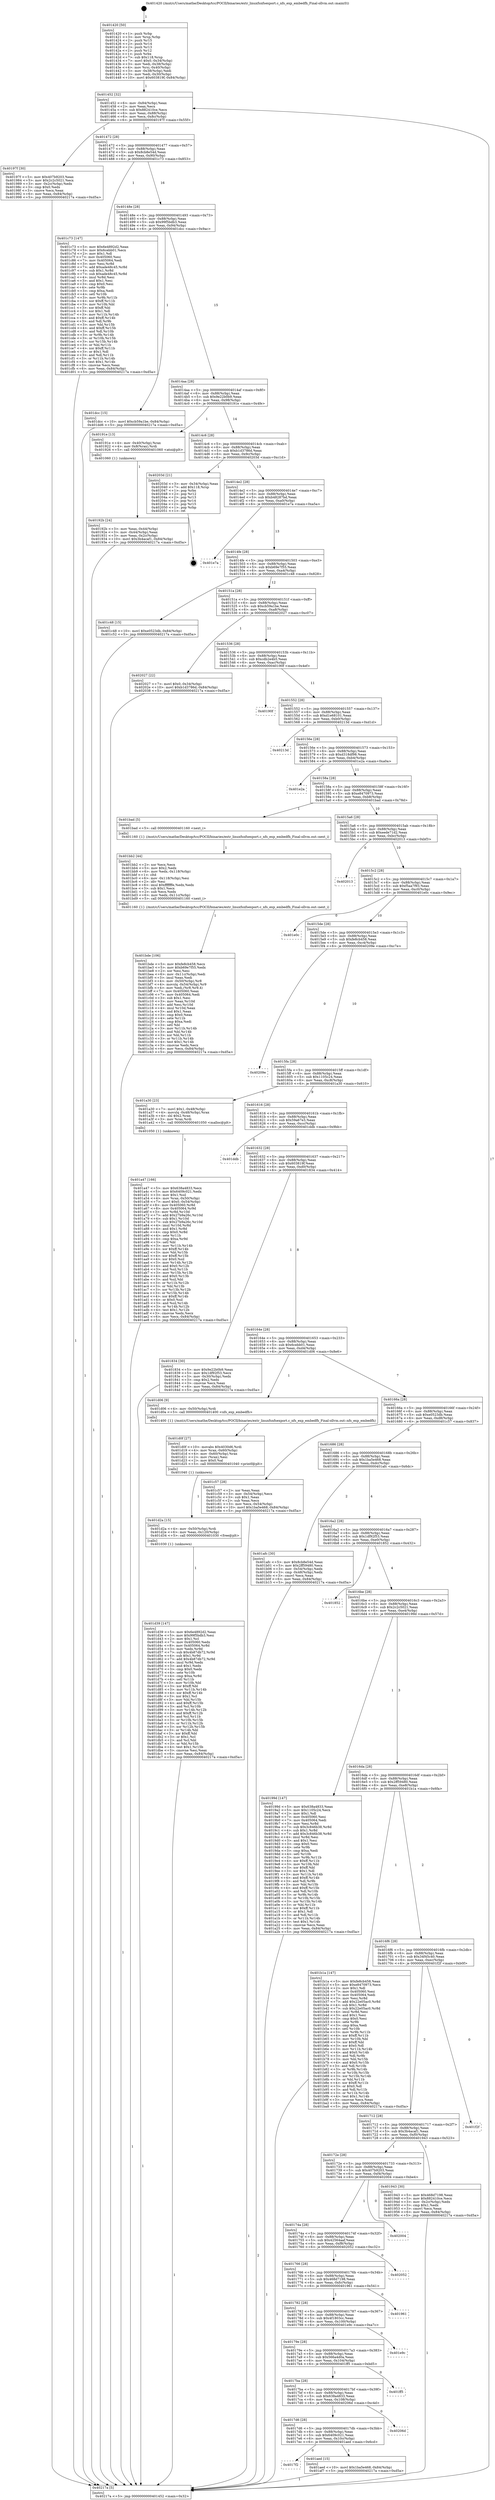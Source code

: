 digraph "0x401420" {
  label = "0x401420 (/mnt/c/Users/mathe/Desktop/tcc/POCII/binaries/extr_linuxfsnfsexport.c_nfs_exp_embedfh_Final-ollvm.out::main(0))"
  labelloc = "t"
  node[shape=record]

  Entry [label="",width=0.3,height=0.3,shape=circle,fillcolor=black,style=filled]
  "0x401452" [label="{
     0x401452 [32]\l
     | [instrs]\l
     &nbsp;&nbsp;0x401452 \<+6\>: mov -0x84(%rbp),%eax\l
     &nbsp;&nbsp;0x401458 \<+2\>: mov %eax,%ecx\l
     &nbsp;&nbsp;0x40145a \<+6\>: sub $0x882410ce,%ecx\l
     &nbsp;&nbsp;0x401460 \<+6\>: mov %eax,-0x88(%rbp)\l
     &nbsp;&nbsp;0x401466 \<+6\>: mov %ecx,-0x8c(%rbp)\l
     &nbsp;&nbsp;0x40146c \<+6\>: je 000000000040197f \<main+0x55f\>\l
  }"]
  "0x40197f" [label="{
     0x40197f [30]\l
     | [instrs]\l
     &nbsp;&nbsp;0x40197f \<+5\>: mov $0x407b9203,%eax\l
     &nbsp;&nbsp;0x401984 \<+5\>: mov $0x2c2c5021,%ecx\l
     &nbsp;&nbsp;0x401989 \<+3\>: mov -0x2c(%rbp),%edx\l
     &nbsp;&nbsp;0x40198c \<+3\>: cmp $0x0,%edx\l
     &nbsp;&nbsp;0x40198f \<+3\>: cmove %ecx,%eax\l
     &nbsp;&nbsp;0x401992 \<+6\>: mov %eax,-0x84(%rbp)\l
     &nbsp;&nbsp;0x401998 \<+5\>: jmp 000000000040217a \<main+0xd5a\>\l
  }"]
  "0x401472" [label="{
     0x401472 [28]\l
     | [instrs]\l
     &nbsp;&nbsp;0x401472 \<+5\>: jmp 0000000000401477 \<main+0x57\>\l
     &nbsp;&nbsp;0x401477 \<+6\>: mov -0x88(%rbp),%eax\l
     &nbsp;&nbsp;0x40147d \<+5\>: sub $0x8cb8e54d,%eax\l
     &nbsp;&nbsp;0x401482 \<+6\>: mov %eax,-0x90(%rbp)\l
     &nbsp;&nbsp;0x401488 \<+6\>: je 0000000000401c73 \<main+0x853\>\l
  }"]
  Exit [label="",width=0.3,height=0.3,shape=circle,fillcolor=black,style=filled,peripheries=2]
  "0x401c73" [label="{
     0x401c73 [147]\l
     | [instrs]\l
     &nbsp;&nbsp;0x401c73 \<+5\>: mov $0x6e4892d2,%eax\l
     &nbsp;&nbsp;0x401c78 \<+5\>: mov $0x6cebb01,%ecx\l
     &nbsp;&nbsp;0x401c7d \<+2\>: mov $0x1,%dl\l
     &nbsp;&nbsp;0x401c7f \<+7\>: mov 0x405060,%esi\l
     &nbsp;&nbsp;0x401c86 \<+7\>: mov 0x405064,%edi\l
     &nbsp;&nbsp;0x401c8d \<+3\>: mov %esi,%r8d\l
     &nbsp;&nbsp;0x401c90 \<+7\>: add $0xade48c45,%r8d\l
     &nbsp;&nbsp;0x401c97 \<+4\>: sub $0x1,%r8d\l
     &nbsp;&nbsp;0x401c9b \<+7\>: sub $0xade48c45,%r8d\l
     &nbsp;&nbsp;0x401ca2 \<+4\>: imul %r8d,%esi\l
     &nbsp;&nbsp;0x401ca6 \<+3\>: and $0x1,%esi\l
     &nbsp;&nbsp;0x401ca9 \<+3\>: cmp $0x0,%esi\l
     &nbsp;&nbsp;0x401cac \<+4\>: sete %r9b\l
     &nbsp;&nbsp;0x401cb0 \<+3\>: cmp $0xa,%edi\l
     &nbsp;&nbsp;0x401cb3 \<+4\>: setl %r10b\l
     &nbsp;&nbsp;0x401cb7 \<+3\>: mov %r9b,%r11b\l
     &nbsp;&nbsp;0x401cba \<+4\>: xor $0xff,%r11b\l
     &nbsp;&nbsp;0x401cbe \<+3\>: mov %r10b,%bl\l
     &nbsp;&nbsp;0x401cc1 \<+3\>: xor $0xff,%bl\l
     &nbsp;&nbsp;0x401cc4 \<+3\>: xor $0x1,%dl\l
     &nbsp;&nbsp;0x401cc7 \<+3\>: mov %r11b,%r14b\l
     &nbsp;&nbsp;0x401cca \<+4\>: and $0xff,%r14b\l
     &nbsp;&nbsp;0x401cce \<+3\>: and %dl,%r9b\l
     &nbsp;&nbsp;0x401cd1 \<+3\>: mov %bl,%r15b\l
     &nbsp;&nbsp;0x401cd4 \<+4\>: and $0xff,%r15b\l
     &nbsp;&nbsp;0x401cd8 \<+3\>: and %dl,%r10b\l
     &nbsp;&nbsp;0x401cdb \<+3\>: or %r9b,%r14b\l
     &nbsp;&nbsp;0x401cde \<+3\>: or %r10b,%r15b\l
     &nbsp;&nbsp;0x401ce1 \<+3\>: xor %r15b,%r14b\l
     &nbsp;&nbsp;0x401ce4 \<+3\>: or %bl,%r11b\l
     &nbsp;&nbsp;0x401ce7 \<+4\>: xor $0xff,%r11b\l
     &nbsp;&nbsp;0x401ceb \<+3\>: or $0x1,%dl\l
     &nbsp;&nbsp;0x401cee \<+3\>: and %dl,%r11b\l
     &nbsp;&nbsp;0x401cf1 \<+3\>: or %r11b,%r14b\l
     &nbsp;&nbsp;0x401cf4 \<+4\>: test $0x1,%r14b\l
     &nbsp;&nbsp;0x401cf8 \<+3\>: cmovne %ecx,%eax\l
     &nbsp;&nbsp;0x401cfb \<+6\>: mov %eax,-0x84(%rbp)\l
     &nbsp;&nbsp;0x401d01 \<+5\>: jmp 000000000040217a \<main+0xd5a\>\l
  }"]
  "0x40148e" [label="{
     0x40148e [28]\l
     | [instrs]\l
     &nbsp;&nbsp;0x40148e \<+5\>: jmp 0000000000401493 \<main+0x73\>\l
     &nbsp;&nbsp;0x401493 \<+6\>: mov -0x88(%rbp),%eax\l
     &nbsp;&nbsp;0x401499 \<+5\>: sub $0x99f5bdb3,%eax\l
     &nbsp;&nbsp;0x40149e \<+6\>: mov %eax,-0x94(%rbp)\l
     &nbsp;&nbsp;0x4014a4 \<+6\>: je 0000000000401dcc \<main+0x9ac\>\l
  }"]
  "0x401d39" [label="{
     0x401d39 [147]\l
     | [instrs]\l
     &nbsp;&nbsp;0x401d39 \<+5\>: mov $0x6e4892d2,%eax\l
     &nbsp;&nbsp;0x401d3e \<+5\>: mov $0x99f5bdb3,%esi\l
     &nbsp;&nbsp;0x401d43 \<+2\>: mov $0x1,%cl\l
     &nbsp;&nbsp;0x401d45 \<+7\>: mov 0x405060,%edx\l
     &nbsp;&nbsp;0x401d4c \<+8\>: mov 0x405064,%r8d\l
     &nbsp;&nbsp;0x401d54 \<+3\>: mov %edx,%r9d\l
     &nbsp;&nbsp;0x401d57 \<+7\>: sub $0x4b87db72,%r9d\l
     &nbsp;&nbsp;0x401d5e \<+4\>: sub $0x1,%r9d\l
     &nbsp;&nbsp;0x401d62 \<+7\>: add $0x4b87db72,%r9d\l
     &nbsp;&nbsp;0x401d69 \<+4\>: imul %r9d,%edx\l
     &nbsp;&nbsp;0x401d6d \<+3\>: and $0x1,%edx\l
     &nbsp;&nbsp;0x401d70 \<+3\>: cmp $0x0,%edx\l
     &nbsp;&nbsp;0x401d73 \<+4\>: sete %r10b\l
     &nbsp;&nbsp;0x401d77 \<+4\>: cmp $0xa,%r8d\l
     &nbsp;&nbsp;0x401d7b \<+4\>: setl %r11b\l
     &nbsp;&nbsp;0x401d7f \<+3\>: mov %r10b,%bl\l
     &nbsp;&nbsp;0x401d82 \<+3\>: xor $0xff,%bl\l
     &nbsp;&nbsp;0x401d85 \<+3\>: mov %r11b,%r14b\l
     &nbsp;&nbsp;0x401d88 \<+4\>: xor $0xff,%r14b\l
     &nbsp;&nbsp;0x401d8c \<+3\>: xor $0x1,%cl\l
     &nbsp;&nbsp;0x401d8f \<+3\>: mov %bl,%r15b\l
     &nbsp;&nbsp;0x401d92 \<+4\>: and $0xff,%r15b\l
     &nbsp;&nbsp;0x401d96 \<+3\>: and %cl,%r10b\l
     &nbsp;&nbsp;0x401d99 \<+3\>: mov %r14b,%r12b\l
     &nbsp;&nbsp;0x401d9c \<+4\>: and $0xff,%r12b\l
     &nbsp;&nbsp;0x401da0 \<+3\>: and %cl,%r11b\l
     &nbsp;&nbsp;0x401da3 \<+3\>: or %r10b,%r15b\l
     &nbsp;&nbsp;0x401da6 \<+3\>: or %r11b,%r12b\l
     &nbsp;&nbsp;0x401da9 \<+3\>: xor %r12b,%r15b\l
     &nbsp;&nbsp;0x401dac \<+3\>: or %r14b,%bl\l
     &nbsp;&nbsp;0x401daf \<+3\>: xor $0xff,%bl\l
     &nbsp;&nbsp;0x401db2 \<+3\>: or $0x1,%cl\l
     &nbsp;&nbsp;0x401db5 \<+2\>: and %cl,%bl\l
     &nbsp;&nbsp;0x401db7 \<+3\>: or %bl,%r15b\l
     &nbsp;&nbsp;0x401dba \<+4\>: test $0x1,%r15b\l
     &nbsp;&nbsp;0x401dbe \<+3\>: cmovne %esi,%eax\l
     &nbsp;&nbsp;0x401dc1 \<+6\>: mov %eax,-0x84(%rbp)\l
     &nbsp;&nbsp;0x401dc7 \<+5\>: jmp 000000000040217a \<main+0xd5a\>\l
  }"]
  "0x401dcc" [label="{
     0x401dcc [15]\l
     | [instrs]\l
     &nbsp;&nbsp;0x401dcc \<+10\>: movl $0xcb59a1be,-0x84(%rbp)\l
     &nbsp;&nbsp;0x401dd6 \<+5\>: jmp 000000000040217a \<main+0xd5a\>\l
  }"]
  "0x4014aa" [label="{
     0x4014aa [28]\l
     | [instrs]\l
     &nbsp;&nbsp;0x4014aa \<+5\>: jmp 00000000004014af \<main+0x8f\>\l
     &nbsp;&nbsp;0x4014af \<+6\>: mov -0x88(%rbp),%eax\l
     &nbsp;&nbsp;0x4014b5 \<+5\>: sub $0x9e22b0b9,%eax\l
     &nbsp;&nbsp;0x4014ba \<+6\>: mov %eax,-0x98(%rbp)\l
     &nbsp;&nbsp;0x4014c0 \<+6\>: je 000000000040191e \<main+0x4fe\>\l
  }"]
  "0x401d2a" [label="{
     0x401d2a [15]\l
     | [instrs]\l
     &nbsp;&nbsp;0x401d2a \<+4\>: mov -0x50(%rbp),%rdi\l
     &nbsp;&nbsp;0x401d2e \<+6\>: mov %eax,-0x120(%rbp)\l
     &nbsp;&nbsp;0x401d34 \<+5\>: call 0000000000401030 \<free@plt\>\l
     | [calls]\l
     &nbsp;&nbsp;0x401030 \{1\} (unknown)\l
  }"]
  "0x40191e" [label="{
     0x40191e [13]\l
     | [instrs]\l
     &nbsp;&nbsp;0x40191e \<+4\>: mov -0x40(%rbp),%rax\l
     &nbsp;&nbsp;0x401922 \<+4\>: mov 0x8(%rax),%rdi\l
     &nbsp;&nbsp;0x401926 \<+5\>: call 0000000000401060 \<atoi@plt\>\l
     | [calls]\l
     &nbsp;&nbsp;0x401060 \{1\} (unknown)\l
  }"]
  "0x4014c6" [label="{
     0x4014c6 [28]\l
     | [instrs]\l
     &nbsp;&nbsp;0x4014c6 \<+5\>: jmp 00000000004014cb \<main+0xab\>\l
     &nbsp;&nbsp;0x4014cb \<+6\>: mov -0x88(%rbp),%eax\l
     &nbsp;&nbsp;0x4014d1 \<+5\>: sub $0xb1d3786d,%eax\l
     &nbsp;&nbsp;0x4014d6 \<+6\>: mov %eax,-0x9c(%rbp)\l
     &nbsp;&nbsp;0x4014dc \<+6\>: je 000000000040203d \<main+0xc1d\>\l
  }"]
  "0x401d0f" [label="{
     0x401d0f [27]\l
     | [instrs]\l
     &nbsp;&nbsp;0x401d0f \<+10\>: movabs $0x4030d6,%rdi\l
     &nbsp;&nbsp;0x401d19 \<+4\>: mov %rax,-0x60(%rbp)\l
     &nbsp;&nbsp;0x401d1d \<+4\>: mov -0x60(%rbp),%rax\l
     &nbsp;&nbsp;0x401d21 \<+2\>: mov (%rax),%esi\l
     &nbsp;&nbsp;0x401d23 \<+2\>: mov $0x0,%al\l
     &nbsp;&nbsp;0x401d25 \<+5\>: call 0000000000401040 \<printf@plt\>\l
     | [calls]\l
     &nbsp;&nbsp;0x401040 \{1\} (unknown)\l
  }"]
  "0x40203d" [label="{
     0x40203d [21]\l
     | [instrs]\l
     &nbsp;&nbsp;0x40203d \<+3\>: mov -0x34(%rbp),%eax\l
     &nbsp;&nbsp;0x402040 \<+7\>: add $0x118,%rsp\l
     &nbsp;&nbsp;0x402047 \<+1\>: pop %rbx\l
     &nbsp;&nbsp;0x402048 \<+2\>: pop %r12\l
     &nbsp;&nbsp;0x40204a \<+2\>: pop %r13\l
     &nbsp;&nbsp;0x40204c \<+2\>: pop %r14\l
     &nbsp;&nbsp;0x40204e \<+2\>: pop %r15\l
     &nbsp;&nbsp;0x402050 \<+1\>: pop %rbp\l
     &nbsp;&nbsp;0x402051 \<+1\>: ret\l
  }"]
  "0x4014e2" [label="{
     0x4014e2 [28]\l
     | [instrs]\l
     &nbsp;&nbsp;0x4014e2 \<+5\>: jmp 00000000004014e7 \<main+0xc7\>\l
     &nbsp;&nbsp;0x4014e7 \<+6\>: mov -0x88(%rbp),%eax\l
     &nbsp;&nbsp;0x4014ed \<+5\>: sub $0xb48287bd,%eax\l
     &nbsp;&nbsp;0x4014f2 \<+6\>: mov %eax,-0xa0(%rbp)\l
     &nbsp;&nbsp;0x4014f8 \<+6\>: je 0000000000401e7a \<main+0xa5a\>\l
  }"]
  "0x401bde" [label="{
     0x401bde [106]\l
     | [instrs]\l
     &nbsp;&nbsp;0x401bde \<+5\>: mov $0xfe8cb458,%ecx\l
     &nbsp;&nbsp;0x401be3 \<+5\>: mov $0xb69e7f55,%edx\l
     &nbsp;&nbsp;0x401be8 \<+2\>: xor %esi,%esi\l
     &nbsp;&nbsp;0x401bea \<+6\>: mov -0x11c(%rbp),%edi\l
     &nbsp;&nbsp;0x401bf0 \<+3\>: imul %eax,%edi\l
     &nbsp;&nbsp;0x401bf3 \<+4\>: mov -0x50(%rbp),%r8\l
     &nbsp;&nbsp;0x401bf7 \<+4\>: movslq -0x54(%rbp),%r9\l
     &nbsp;&nbsp;0x401bfb \<+4\>: mov %edi,(%r8,%r9,4)\l
     &nbsp;&nbsp;0x401bff \<+7\>: mov 0x405060,%eax\l
     &nbsp;&nbsp;0x401c06 \<+7\>: mov 0x405064,%edi\l
     &nbsp;&nbsp;0x401c0d \<+3\>: sub $0x1,%esi\l
     &nbsp;&nbsp;0x401c10 \<+3\>: mov %eax,%r10d\l
     &nbsp;&nbsp;0x401c13 \<+3\>: add %esi,%r10d\l
     &nbsp;&nbsp;0x401c16 \<+4\>: imul %r10d,%eax\l
     &nbsp;&nbsp;0x401c1a \<+3\>: and $0x1,%eax\l
     &nbsp;&nbsp;0x401c1d \<+3\>: cmp $0x0,%eax\l
     &nbsp;&nbsp;0x401c20 \<+4\>: sete %r11b\l
     &nbsp;&nbsp;0x401c24 \<+3\>: cmp $0xa,%edi\l
     &nbsp;&nbsp;0x401c27 \<+3\>: setl %bl\l
     &nbsp;&nbsp;0x401c2a \<+3\>: mov %r11b,%r14b\l
     &nbsp;&nbsp;0x401c2d \<+3\>: and %bl,%r14b\l
     &nbsp;&nbsp;0x401c30 \<+3\>: xor %bl,%r11b\l
     &nbsp;&nbsp;0x401c33 \<+3\>: or %r11b,%r14b\l
     &nbsp;&nbsp;0x401c36 \<+4\>: test $0x1,%r14b\l
     &nbsp;&nbsp;0x401c3a \<+3\>: cmovne %edx,%ecx\l
     &nbsp;&nbsp;0x401c3d \<+6\>: mov %ecx,-0x84(%rbp)\l
     &nbsp;&nbsp;0x401c43 \<+5\>: jmp 000000000040217a \<main+0xd5a\>\l
  }"]
  "0x401e7a" [label="{
     0x401e7a\l
  }", style=dashed]
  "0x4014fe" [label="{
     0x4014fe [28]\l
     | [instrs]\l
     &nbsp;&nbsp;0x4014fe \<+5\>: jmp 0000000000401503 \<main+0xe3\>\l
     &nbsp;&nbsp;0x401503 \<+6\>: mov -0x88(%rbp),%eax\l
     &nbsp;&nbsp;0x401509 \<+5\>: sub $0xb69e7f55,%eax\l
     &nbsp;&nbsp;0x40150e \<+6\>: mov %eax,-0xa4(%rbp)\l
     &nbsp;&nbsp;0x401514 \<+6\>: je 0000000000401c48 \<main+0x828\>\l
  }"]
  "0x401bb2" [label="{
     0x401bb2 [44]\l
     | [instrs]\l
     &nbsp;&nbsp;0x401bb2 \<+2\>: xor %ecx,%ecx\l
     &nbsp;&nbsp;0x401bb4 \<+5\>: mov $0x2,%edx\l
     &nbsp;&nbsp;0x401bb9 \<+6\>: mov %edx,-0x118(%rbp)\l
     &nbsp;&nbsp;0x401bbf \<+1\>: cltd\l
     &nbsp;&nbsp;0x401bc0 \<+6\>: mov -0x118(%rbp),%esi\l
     &nbsp;&nbsp;0x401bc6 \<+2\>: idiv %esi\l
     &nbsp;&nbsp;0x401bc8 \<+6\>: imul $0xfffffffe,%edx,%edx\l
     &nbsp;&nbsp;0x401bce \<+3\>: sub $0x1,%ecx\l
     &nbsp;&nbsp;0x401bd1 \<+2\>: sub %ecx,%edx\l
     &nbsp;&nbsp;0x401bd3 \<+6\>: mov %edx,-0x11c(%rbp)\l
     &nbsp;&nbsp;0x401bd9 \<+5\>: call 0000000000401160 \<next_i\>\l
     | [calls]\l
     &nbsp;&nbsp;0x401160 \{1\} (/mnt/c/Users/mathe/Desktop/tcc/POCII/binaries/extr_linuxfsnfsexport.c_nfs_exp_embedfh_Final-ollvm.out::next_i)\l
  }"]
  "0x401c48" [label="{
     0x401c48 [15]\l
     | [instrs]\l
     &nbsp;&nbsp;0x401c48 \<+10\>: movl $0xe0523db,-0x84(%rbp)\l
     &nbsp;&nbsp;0x401c52 \<+5\>: jmp 000000000040217a \<main+0xd5a\>\l
  }"]
  "0x40151a" [label="{
     0x40151a [28]\l
     | [instrs]\l
     &nbsp;&nbsp;0x40151a \<+5\>: jmp 000000000040151f \<main+0xff\>\l
     &nbsp;&nbsp;0x40151f \<+6\>: mov -0x88(%rbp),%eax\l
     &nbsp;&nbsp;0x401525 \<+5\>: sub $0xcb59a1be,%eax\l
     &nbsp;&nbsp;0x40152a \<+6\>: mov %eax,-0xa8(%rbp)\l
     &nbsp;&nbsp;0x401530 \<+6\>: je 0000000000402027 \<main+0xc07\>\l
  }"]
  "0x4017f2" [label="{
     0x4017f2\l
  }", style=dashed]
  "0x402027" [label="{
     0x402027 [22]\l
     | [instrs]\l
     &nbsp;&nbsp;0x402027 \<+7\>: movl $0x0,-0x34(%rbp)\l
     &nbsp;&nbsp;0x40202e \<+10\>: movl $0xb1d3786d,-0x84(%rbp)\l
     &nbsp;&nbsp;0x402038 \<+5\>: jmp 000000000040217a \<main+0xd5a\>\l
  }"]
  "0x401536" [label="{
     0x401536 [28]\l
     | [instrs]\l
     &nbsp;&nbsp;0x401536 \<+5\>: jmp 000000000040153b \<main+0x11b\>\l
     &nbsp;&nbsp;0x40153b \<+6\>: mov -0x88(%rbp),%eax\l
     &nbsp;&nbsp;0x401541 \<+5\>: sub $0xcdb2e4b5,%eax\l
     &nbsp;&nbsp;0x401546 \<+6\>: mov %eax,-0xac(%rbp)\l
     &nbsp;&nbsp;0x40154c \<+6\>: je 000000000040190f \<main+0x4ef\>\l
  }"]
  "0x401aed" [label="{
     0x401aed [15]\l
     | [instrs]\l
     &nbsp;&nbsp;0x401aed \<+10\>: movl $0x1ba5e468,-0x84(%rbp)\l
     &nbsp;&nbsp;0x401af7 \<+5\>: jmp 000000000040217a \<main+0xd5a\>\l
  }"]
  "0x40190f" [label="{
     0x40190f\l
  }", style=dashed]
  "0x401552" [label="{
     0x401552 [28]\l
     | [instrs]\l
     &nbsp;&nbsp;0x401552 \<+5\>: jmp 0000000000401557 \<main+0x137\>\l
     &nbsp;&nbsp;0x401557 \<+6\>: mov -0x88(%rbp),%eax\l
     &nbsp;&nbsp;0x40155d \<+5\>: sub $0xd1e68101,%eax\l
     &nbsp;&nbsp;0x401562 \<+6\>: mov %eax,-0xb0(%rbp)\l
     &nbsp;&nbsp;0x401568 \<+6\>: je 000000000040213d \<main+0xd1d\>\l
  }"]
  "0x4017d6" [label="{
     0x4017d6 [28]\l
     | [instrs]\l
     &nbsp;&nbsp;0x4017d6 \<+5\>: jmp 00000000004017db \<main+0x3bb\>\l
     &nbsp;&nbsp;0x4017db \<+6\>: mov -0x88(%rbp),%eax\l
     &nbsp;&nbsp;0x4017e1 \<+5\>: sub $0x6409c021,%eax\l
     &nbsp;&nbsp;0x4017e6 \<+6\>: mov %eax,-0x10c(%rbp)\l
     &nbsp;&nbsp;0x4017ec \<+6\>: je 0000000000401aed \<main+0x6cd\>\l
  }"]
  "0x40213d" [label="{
     0x40213d\l
  }", style=dashed]
  "0x40156e" [label="{
     0x40156e [28]\l
     | [instrs]\l
     &nbsp;&nbsp;0x40156e \<+5\>: jmp 0000000000401573 \<main+0x153\>\l
     &nbsp;&nbsp;0x401573 \<+6\>: mov -0x88(%rbp),%eax\l
     &nbsp;&nbsp;0x401579 \<+5\>: sub $0xd318df98,%eax\l
     &nbsp;&nbsp;0x40157e \<+6\>: mov %eax,-0xb4(%rbp)\l
     &nbsp;&nbsp;0x401584 \<+6\>: je 0000000000401e2a \<main+0xa0a\>\l
  }"]
  "0x40206d" [label="{
     0x40206d\l
  }", style=dashed]
  "0x401e2a" [label="{
     0x401e2a\l
  }", style=dashed]
  "0x40158a" [label="{
     0x40158a [28]\l
     | [instrs]\l
     &nbsp;&nbsp;0x40158a \<+5\>: jmp 000000000040158f \<main+0x16f\>\l
     &nbsp;&nbsp;0x40158f \<+6\>: mov -0x88(%rbp),%eax\l
     &nbsp;&nbsp;0x401595 \<+5\>: sub $0xe8470973,%eax\l
     &nbsp;&nbsp;0x40159a \<+6\>: mov %eax,-0xb8(%rbp)\l
     &nbsp;&nbsp;0x4015a0 \<+6\>: je 0000000000401bad \<main+0x78d\>\l
  }"]
  "0x4017ba" [label="{
     0x4017ba [28]\l
     | [instrs]\l
     &nbsp;&nbsp;0x4017ba \<+5\>: jmp 00000000004017bf \<main+0x39f\>\l
     &nbsp;&nbsp;0x4017bf \<+6\>: mov -0x88(%rbp),%eax\l
     &nbsp;&nbsp;0x4017c5 \<+5\>: sub $0x638a4833,%eax\l
     &nbsp;&nbsp;0x4017ca \<+6\>: mov %eax,-0x108(%rbp)\l
     &nbsp;&nbsp;0x4017d0 \<+6\>: je 000000000040206d \<main+0xc4d\>\l
  }"]
  "0x401bad" [label="{
     0x401bad [5]\l
     | [instrs]\l
     &nbsp;&nbsp;0x401bad \<+5\>: call 0000000000401160 \<next_i\>\l
     | [calls]\l
     &nbsp;&nbsp;0x401160 \{1\} (/mnt/c/Users/mathe/Desktop/tcc/POCII/binaries/extr_linuxfsnfsexport.c_nfs_exp_embedfh_Final-ollvm.out::next_i)\l
  }"]
  "0x4015a6" [label="{
     0x4015a6 [28]\l
     | [instrs]\l
     &nbsp;&nbsp;0x4015a6 \<+5\>: jmp 00000000004015ab \<main+0x18b\>\l
     &nbsp;&nbsp;0x4015ab \<+6\>: mov -0x88(%rbp),%eax\l
     &nbsp;&nbsp;0x4015b1 \<+5\>: sub $0xeede71d2,%eax\l
     &nbsp;&nbsp;0x4015b6 \<+6\>: mov %eax,-0xbc(%rbp)\l
     &nbsp;&nbsp;0x4015bc \<+6\>: je 0000000000402013 \<main+0xbf3\>\l
  }"]
  "0x401ff5" [label="{
     0x401ff5\l
  }", style=dashed]
  "0x402013" [label="{
     0x402013\l
  }", style=dashed]
  "0x4015c2" [label="{
     0x4015c2 [28]\l
     | [instrs]\l
     &nbsp;&nbsp;0x4015c2 \<+5\>: jmp 00000000004015c7 \<main+0x1a7\>\l
     &nbsp;&nbsp;0x4015c7 \<+6\>: mov -0x88(%rbp),%eax\l
     &nbsp;&nbsp;0x4015cd \<+5\>: sub $0xf5aa7f93,%eax\l
     &nbsp;&nbsp;0x4015d2 \<+6\>: mov %eax,-0xc0(%rbp)\l
     &nbsp;&nbsp;0x4015d8 \<+6\>: je 0000000000401e0c \<main+0x9ec\>\l
  }"]
  "0x40179e" [label="{
     0x40179e [28]\l
     | [instrs]\l
     &nbsp;&nbsp;0x40179e \<+5\>: jmp 00000000004017a3 \<main+0x383\>\l
     &nbsp;&nbsp;0x4017a3 \<+6\>: mov -0x88(%rbp),%eax\l
     &nbsp;&nbsp;0x4017a9 \<+5\>: sub $0x566a4d0a,%eax\l
     &nbsp;&nbsp;0x4017ae \<+6\>: mov %eax,-0x104(%rbp)\l
     &nbsp;&nbsp;0x4017b4 \<+6\>: je 0000000000401ff5 \<main+0xbd5\>\l
  }"]
  "0x401e0c" [label="{
     0x401e0c\l
  }", style=dashed]
  "0x4015de" [label="{
     0x4015de [28]\l
     | [instrs]\l
     &nbsp;&nbsp;0x4015de \<+5\>: jmp 00000000004015e3 \<main+0x1c3\>\l
     &nbsp;&nbsp;0x4015e3 \<+6\>: mov -0x88(%rbp),%eax\l
     &nbsp;&nbsp;0x4015e9 \<+5\>: sub $0xfe8cb458,%eax\l
     &nbsp;&nbsp;0x4015ee \<+6\>: mov %eax,-0xc4(%rbp)\l
     &nbsp;&nbsp;0x4015f4 \<+6\>: je 000000000040209e \<main+0xc7e\>\l
  }"]
  "0x401e9c" [label="{
     0x401e9c\l
  }", style=dashed]
  "0x40209e" [label="{
     0x40209e\l
  }", style=dashed]
  "0x4015fa" [label="{
     0x4015fa [28]\l
     | [instrs]\l
     &nbsp;&nbsp;0x4015fa \<+5\>: jmp 00000000004015ff \<main+0x1df\>\l
     &nbsp;&nbsp;0x4015ff \<+6\>: mov -0x88(%rbp),%eax\l
     &nbsp;&nbsp;0x401605 \<+5\>: sub $0x1105c24,%eax\l
     &nbsp;&nbsp;0x40160a \<+6\>: mov %eax,-0xc8(%rbp)\l
     &nbsp;&nbsp;0x401610 \<+6\>: je 0000000000401a30 \<main+0x610\>\l
  }"]
  "0x401782" [label="{
     0x401782 [28]\l
     | [instrs]\l
     &nbsp;&nbsp;0x401782 \<+5\>: jmp 0000000000401787 \<main+0x367\>\l
     &nbsp;&nbsp;0x401787 \<+6\>: mov -0x88(%rbp),%eax\l
     &nbsp;&nbsp;0x40178d \<+5\>: sub $0x4f1803cc,%eax\l
     &nbsp;&nbsp;0x401792 \<+6\>: mov %eax,-0x100(%rbp)\l
     &nbsp;&nbsp;0x401798 \<+6\>: je 0000000000401e9c \<main+0xa7c\>\l
  }"]
  "0x401a30" [label="{
     0x401a30 [23]\l
     | [instrs]\l
     &nbsp;&nbsp;0x401a30 \<+7\>: movl $0x1,-0x48(%rbp)\l
     &nbsp;&nbsp;0x401a37 \<+4\>: movslq -0x48(%rbp),%rax\l
     &nbsp;&nbsp;0x401a3b \<+4\>: shl $0x2,%rax\l
     &nbsp;&nbsp;0x401a3f \<+3\>: mov %rax,%rdi\l
     &nbsp;&nbsp;0x401a42 \<+5\>: call 0000000000401050 \<malloc@plt\>\l
     | [calls]\l
     &nbsp;&nbsp;0x401050 \{1\} (unknown)\l
  }"]
  "0x401616" [label="{
     0x401616 [28]\l
     | [instrs]\l
     &nbsp;&nbsp;0x401616 \<+5\>: jmp 000000000040161b \<main+0x1fb\>\l
     &nbsp;&nbsp;0x40161b \<+6\>: mov -0x88(%rbp),%eax\l
     &nbsp;&nbsp;0x401621 \<+5\>: sub $0x59a67e3,%eax\l
     &nbsp;&nbsp;0x401626 \<+6\>: mov %eax,-0xcc(%rbp)\l
     &nbsp;&nbsp;0x40162c \<+6\>: je 0000000000401ddb \<main+0x9bb\>\l
  }"]
  "0x401961" [label="{
     0x401961\l
  }", style=dashed]
  "0x401ddb" [label="{
     0x401ddb\l
  }", style=dashed]
  "0x401632" [label="{
     0x401632 [28]\l
     | [instrs]\l
     &nbsp;&nbsp;0x401632 \<+5\>: jmp 0000000000401637 \<main+0x217\>\l
     &nbsp;&nbsp;0x401637 \<+6\>: mov -0x88(%rbp),%eax\l
     &nbsp;&nbsp;0x40163d \<+5\>: sub $0x603819f,%eax\l
     &nbsp;&nbsp;0x401642 \<+6\>: mov %eax,-0xd0(%rbp)\l
     &nbsp;&nbsp;0x401648 \<+6\>: je 0000000000401834 \<main+0x414\>\l
  }"]
  "0x401766" [label="{
     0x401766 [28]\l
     | [instrs]\l
     &nbsp;&nbsp;0x401766 \<+5\>: jmp 000000000040176b \<main+0x34b\>\l
     &nbsp;&nbsp;0x40176b \<+6\>: mov -0x88(%rbp),%eax\l
     &nbsp;&nbsp;0x401771 \<+5\>: sub $0x468d7198,%eax\l
     &nbsp;&nbsp;0x401776 \<+6\>: mov %eax,-0xfc(%rbp)\l
     &nbsp;&nbsp;0x40177c \<+6\>: je 0000000000401961 \<main+0x541\>\l
  }"]
  "0x401834" [label="{
     0x401834 [30]\l
     | [instrs]\l
     &nbsp;&nbsp;0x401834 \<+5\>: mov $0x9e22b0b9,%eax\l
     &nbsp;&nbsp;0x401839 \<+5\>: mov $0x1df92f53,%ecx\l
     &nbsp;&nbsp;0x40183e \<+3\>: mov -0x30(%rbp),%edx\l
     &nbsp;&nbsp;0x401841 \<+3\>: cmp $0x2,%edx\l
     &nbsp;&nbsp;0x401844 \<+3\>: cmovne %ecx,%eax\l
     &nbsp;&nbsp;0x401847 \<+6\>: mov %eax,-0x84(%rbp)\l
     &nbsp;&nbsp;0x40184d \<+5\>: jmp 000000000040217a \<main+0xd5a\>\l
  }"]
  "0x40164e" [label="{
     0x40164e [28]\l
     | [instrs]\l
     &nbsp;&nbsp;0x40164e \<+5\>: jmp 0000000000401653 \<main+0x233\>\l
     &nbsp;&nbsp;0x401653 \<+6\>: mov -0x88(%rbp),%eax\l
     &nbsp;&nbsp;0x401659 \<+5\>: sub $0x6cebb01,%eax\l
     &nbsp;&nbsp;0x40165e \<+6\>: mov %eax,-0xd4(%rbp)\l
     &nbsp;&nbsp;0x401664 \<+6\>: je 0000000000401d06 \<main+0x8e6\>\l
  }"]
  "0x40217a" [label="{
     0x40217a [5]\l
     | [instrs]\l
     &nbsp;&nbsp;0x40217a \<+5\>: jmp 0000000000401452 \<main+0x32\>\l
  }"]
  "0x401420" [label="{
     0x401420 [50]\l
     | [instrs]\l
     &nbsp;&nbsp;0x401420 \<+1\>: push %rbp\l
     &nbsp;&nbsp;0x401421 \<+3\>: mov %rsp,%rbp\l
     &nbsp;&nbsp;0x401424 \<+2\>: push %r15\l
     &nbsp;&nbsp;0x401426 \<+2\>: push %r14\l
     &nbsp;&nbsp;0x401428 \<+2\>: push %r13\l
     &nbsp;&nbsp;0x40142a \<+2\>: push %r12\l
     &nbsp;&nbsp;0x40142c \<+1\>: push %rbx\l
     &nbsp;&nbsp;0x40142d \<+7\>: sub $0x118,%rsp\l
     &nbsp;&nbsp;0x401434 \<+7\>: movl $0x0,-0x34(%rbp)\l
     &nbsp;&nbsp;0x40143b \<+3\>: mov %edi,-0x38(%rbp)\l
     &nbsp;&nbsp;0x40143e \<+4\>: mov %rsi,-0x40(%rbp)\l
     &nbsp;&nbsp;0x401442 \<+3\>: mov -0x38(%rbp),%edi\l
     &nbsp;&nbsp;0x401445 \<+3\>: mov %edi,-0x30(%rbp)\l
     &nbsp;&nbsp;0x401448 \<+10\>: movl $0x603819f,-0x84(%rbp)\l
  }"]
  "0x40192b" [label="{
     0x40192b [24]\l
     | [instrs]\l
     &nbsp;&nbsp;0x40192b \<+3\>: mov %eax,-0x44(%rbp)\l
     &nbsp;&nbsp;0x40192e \<+3\>: mov -0x44(%rbp),%eax\l
     &nbsp;&nbsp;0x401931 \<+3\>: mov %eax,-0x2c(%rbp)\l
     &nbsp;&nbsp;0x401934 \<+10\>: movl $0x3b4acaf1,-0x84(%rbp)\l
     &nbsp;&nbsp;0x40193e \<+5\>: jmp 000000000040217a \<main+0xd5a\>\l
  }"]
  "0x402052" [label="{
     0x402052\l
  }", style=dashed]
  "0x401d06" [label="{
     0x401d06 [9]\l
     | [instrs]\l
     &nbsp;&nbsp;0x401d06 \<+4\>: mov -0x50(%rbp),%rdi\l
     &nbsp;&nbsp;0x401d0a \<+5\>: call 0000000000401400 \<nfs_exp_embedfh\>\l
     | [calls]\l
     &nbsp;&nbsp;0x401400 \{1\} (/mnt/c/Users/mathe/Desktop/tcc/POCII/binaries/extr_linuxfsnfsexport.c_nfs_exp_embedfh_Final-ollvm.out::nfs_exp_embedfh)\l
  }"]
  "0x40166a" [label="{
     0x40166a [28]\l
     | [instrs]\l
     &nbsp;&nbsp;0x40166a \<+5\>: jmp 000000000040166f \<main+0x24f\>\l
     &nbsp;&nbsp;0x40166f \<+6\>: mov -0x88(%rbp),%eax\l
     &nbsp;&nbsp;0x401675 \<+5\>: sub $0xe0523db,%eax\l
     &nbsp;&nbsp;0x40167a \<+6\>: mov %eax,-0xd8(%rbp)\l
     &nbsp;&nbsp;0x401680 \<+6\>: je 0000000000401c57 \<main+0x837\>\l
  }"]
  "0x40174a" [label="{
     0x40174a [28]\l
     | [instrs]\l
     &nbsp;&nbsp;0x40174a \<+5\>: jmp 000000000040174f \<main+0x32f\>\l
     &nbsp;&nbsp;0x40174f \<+6\>: mov -0x88(%rbp),%eax\l
     &nbsp;&nbsp;0x401755 \<+5\>: sub $0x42564aaf,%eax\l
     &nbsp;&nbsp;0x40175a \<+6\>: mov %eax,-0xf8(%rbp)\l
     &nbsp;&nbsp;0x401760 \<+6\>: je 0000000000402052 \<main+0xc32\>\l
  }"]
  "0x401c57" [label="{
     0x401c57 [28]\l
     | [instrs]\l
     &nbsp;&nbsp;0x401c57 \<+2\>: xor %eax,%eax\l
     &nbsp;&nbsp;0x401c59 \<+3\>: mov -0x54(%rbp),%ecx\l
     &nbsp;&nbsp;0x401c5c \<+3\>: sub $0x1,%eax\l
     &nbsp;&nbsp;0x401c5f \<+2\>: sub %eax,%ecx\l
     &nbsp;&nbsp;0x401c61 \<+3\>: mov %ecx,-0x54(%rbp)\l
     &nbsp;&nbsp;0x401c64 \<+10\>: movl $0x1ba5e468,-0x84(%rbp)\l
     &nbsp;&nbsp;0x401c6e \<+5\>: jmp 000000000040217a \<main+0xd5a\>\l
  }"]
  "0x401686" [label="{
     0x401686 [28]\l
     | [instrs]\l
     &nbsp;&nbsp;0x401686 \<+5\>: jmp 000000000040168b \<main+0x26b\>\l
     &nbsp;&nbsp;0x40168b \<+6\>: mov -0x88(%rbp),%eax\l
     &nbsp;&nbsp;0x401691 \<+5\>: sub $0x1ba5e468,%eax\l
     &nbsp;&nbsp;0x401696 \<+6\>: mov %eax,-0xdc(%rbp)\l
     &nbsp;&nbsp;0x40169c \<+6\>: je 0000000000401afc \<main+0x6dc\>\l
  }"]
  "0x402004" [label="{
     0x402004\l
  }", style=dashed]
  "0x401afc" [label="{
     0x401afc [30]\l
     | [instrs]\l
     &nbsp;&nbsp;0x401afc \<+5\>: mov $0x8cb8e54d,%eax\l
     &nbsp;&nbsp;0x401b01 \<+5\>: mov $0x2ff59480,%ecx\l
     &nbsp;&nbsp;0x401b06 \<+3\>: mov -0x54(%rbp),%edx\l
     &nbsp;&nbsp;0x401b09 \<+3\>: cmp -0x48(%rbp),%edx\l
     &nbsp;&nbsp;0x401b0c \<+3\>: cmovl %ecx,%eax\l
     &nbsp;&nbsp;0x401b0f \<+6\>: mov %eax,-0x84(%rbp)\l
     &nbsp;&nbsp;0x401b15 \<+5\>: jmp 000000000040217a \<main+0xd5a\>\l
  }"]
  "0x4016a2" [label="{
     0x4016a2 [28]\l
     | [instrs]\l
     &nbsp;&nbsp;0x4016a2 \<+5\>: jmp 00000000004016a7 \<main+0x287\>\l
     &nbsp;&nbsp;0x4016a7 \<+6\>: mov -0x88(%rbp),%eax\l
     &nbsp;&nbsp;0x4016ad \<+5\>: sub $0x1df92f53,%eax\l
     &nbsp;&nbsp;0x4016b2 \<+6\>: mov %eax,-0xe0(%rbp)\l
     &nbsp;&nbsp;0x4016b8 \<+6\>: je 0000000000401852 \<main+0x432\>\l
  }"]
  "0x401a47" [label="{
     0x401a47 [166]\l
     | [instrs]\l
     &nbsp;&nbsp;0x401a47 \<+5\>: mov $0x638a4833,%ecx\l
     &nbsp;&nbsp;0x401a4c \<+5\>: mov $0x6409c021,%edx\l
     &nbsp;&nbsp;0x401a51 \<+3\>: mov $0x1,%sil\l
     &nbsp;&nbsp;0x401a54 \<+4\>: mov %rax,-0x50(%rbp)\l
     &nbsp;&nbsp;0x401a58 \<+7\>: movl $0x0,-0x54(%rbp)\l
     &nbsp;&nbsp;0x401a5f \<+8\>: mov 0x405060,%r8d\l
     &nbsp;&nbsp;0x401a67 \<+8\>: mov 0x405064,%r9d\l
     &nbsp;&nbsp;0x401a6f \<+3\>: mov %r8d,%r10d\l
     &nbsp;&nbsp;0x401a72 \<+7\>: add $0x27b9a26c,%r10d\l
     &nbsp;&nbsp;0x401a79 \<+4\>: sub $0x1,%r10d\l
     &nbsp;&nbsp;0x401a7d \<+7\>: sub $0x27b9a26c,%r10d\l
     &nbsp;&nbsp;0x401a84 \<+4\>: imul %r10d,%r8d\l
     &nbsp;&nbsp;0x401a88 \<+4\>: and $0x1,%r8d\l
     &nbsp;&nbsp;0x401a8c \<+4\>: cmp $0x0,%r8d\l
     &nbsp;&nbsp;0x401a90 \<+4\>: sete %r11b\l
     &nbsp;&nbsp;0x401a94 \<+4\>: cmp $0xa,%r9d\l
     &nbsp;&nbsp;0x401a98 \<+3\>: setl %bl\l
     &nbsp;&nbsp;0x401a9b \<+3\>: mov %r11b,%r14b\l
     &nbsp;&nbsp;0x401a9e \<+4\>: xor $0xff,%r14b\l
     &nbsp;&nbsp;0x401aa2 \<+3\>: mov %bl,%r15b\l
     &nbsp;&nbsp;0x401aa5 \<+4\>: xor $0xff,%r15b\l
     &nbsp;&nbsp;0x401aa9 \<+4\>: xor $0x0,%sil\l
     &nbsp;&nbsp;0x401aad \<+3\>: mov %r14b,%r12b\l
     &nbsp;&nbsp;0x401ab0 \<+4\>: and $0x0,%r12b\l
     &nbsp;&nbsp;0x401ab4 \<+3\>: and %sil,%r11b\l
     &nbsp;&nbsp;0x401ab7 \<+3\>: mov %r15b,%r13b\l
     &nbsp;&nbsp;0x401aba \<+4\>: and $0x0,%r13b\l
     &nbsp;&nbsp;0x401abe \<+3\>: and %sil,%bl\l
     &nbsp;&nbsp;0x401ac1 \<+3\>: or %r11b,%r12b\l
     &nbsp;&nbsp;0x401ac4 \<+3\>: or %bl,%r13b\l
     &nbsp;&nbsp;0x401ac7 \<+3\>: xor %r13b,%r12b\l
     &nbsp;&nbsp;0x401aca \<+3\>: or %r15b,%r14b\l
     &nbsp;&nbsp;0x401acd \<+4\>: xor $0xff,%r14b\l
     &nbsp;&nbsp;0x401ad1 \<+4\>: or $0x0,%sil\l
     &nbsp;&nbsp;0x401ad5 \<+3\>: and %sil,%r14b\l
     &nbsp;&nbsp;0x401ad8 \<+3\>: or %r14b,%r12b\l
     &nbsp;&nbsp;0x401adb \<+4\>: test $0x1,%r12b\l
     &nbsp;&nbsp;0x401adf \<+3\>: cmovne %edx,%ecx\l
     &nbsp;&nbsp;0x401ae2 \<+6\>: mov %ecx,-0x84(%rbp)\l
     &nbsp;&nbsp;0x401ae8 \<+5\>: jmp 000000000040217a \<main+0xd5a\>\l
  }"]
  "0x401852" [label="{
     0x401852\l
  }", style=dashed]
  "0x4016be" [label="{
     0x4016be [28]\l
     | [instrs]\l
     &nbsp;&nbsp;0x4016be \<+5\>: jmp 00000000004016c3 \<main+0x2a3\>\l
     &nbsp;&nbsp;0x4016c3 \<+6\>: mov -0x88(%rbp),%eax\l
     &nbsp;&nbsp;0x4016c9 \<+5\>: sub $0x2c2c5021,%eax\l
     &nbsp;&nbsp;0x4016ce \<+6\>: mov %eax,-0xe4(%rbp)\l
     &nbsp;&nbsp;0x4016d4 \<+6\>: je 000000000040199d \<main+0x57d\>\l
  }"]
  "0x40172e" [label="{
     0x40172e [28]\l
     | [instrs]\l
     &nbsp;&nbsp;0x40172e \<+5\>: jmp 0000000000401733 \<main+0x313\>\l
     &nbsp;&nbsp;0x401733 \<+6\>: mov -0x88(%rbp),%eax\l
     &nbsp;&nbsp;0x401739 \<+5\>: sub $0x407b9203,%eax\l
     &nbsp;&nbsp;0x40173e \<+6\>: mov %eax,-0xf4(%rbp)\l
     &nbsp;&nbsp;0x401744 \<+6\>: je 0000000000402004 \<main+0xbe4\>\l
  }"]
  "0x40199d" [label="{
     0x40199d [147]\l
     | [instrs]\l
     &nbsp;&nbsp;0x40199d \<+5\>: mov $0x638a4833,%eax\l
     &nbsp;&nbsp;0x4019a2 \<+5\>: mov $0x1105c24,%ecx\l
     &nbsp;&nbsp;0x4019a7 \<+2\>: mov $0x1,%dl\l
     &nbsp;&nbsp;0x4019a9 \<+7\>: mov 0x405060,%esi\l
     &nbsp;&nbsp;0x4019b0 \<+7\>: mov 0x405064,%edi\l
     &nbsp;&nbsp;0x4019b7 \<+3\>: mov %esi,%r8d\l
     &nbsp;&nbsp;0x4019ba \<+7\>: sub $0x3c846b38,%r8d\l
     &nbsp;&nbsp;0x4019c1 \<+4\>: sub $0x1,%r8d\l
     &nbsp;&nbsp;0x4019c5 \<+7\>: add $0x3c846b38,%r8d\l
     &nbsp;&nbsp;0x4019cc \<+4\>: imul %r8d,%esi\l
     &nbsp;&nbsp;0x4019d0 \<+3\>: and $0x1,%esi\l
     &nbsp;&nbsp;0x4019d3 \<+3\>: cmp $0x0,%esi\l
     &nbsp;&nbsp;0x4019d6 \<+4\>: sete %r9b\l
     &nbsp;&nbsp;0x4019da \<+3\>: cmp $0xa,%edi\l
     &nbsp;&nbsp;0x4019dd \<+4\>: setl %r10b\l
     &nbsp;&nbsp;0x4019e1 \<+3\>: mov %r9b,%r11b\l
     &nbsp;&nbsp;0x4019e4 \<+4\>: xor $0xff,%r11b\l
     &nbsp;&nbsp;0x4019e8 \<+3\>: mov %r10b,%bl\l
     &nbsp;&nbsp;0x4019eb \<+3\>: xor $0xff,%bl\l
     &nbsp;&nbsp;0x4019ee \<+3\>: xor $0x1,%dl\l
     &nbsp;&nbsp;0x4019f1 \<+3\>: mov %r11b,%r14b\l
     &nbsp;&nbsp;0x4019f4 \<+4\>: and $0xff,%r14b\l
     &nbsp;&nbsp;0x4019f8 \<+3\>: and %dl,%r9b\l
     &nbsp;&nbsp;0x4019fb \<+3\>: mov %bl,%r15b\l
     &nbsp;&nbsp;0x4019fe \<+4\>: and $0xff,%r15b\l
     &nbsp;&nbsp;0x401a02 \<+3\>: and %dl,%r10b\l
     &nbsp;&nbsp;0x401a05 \<+3\>: or %r9b,%r14b\l
     &nbsp;&nbsp;0x401a08 \<+3\>: or %r10b,%r15b\l
     &nbsp;&nbsp;0x401a0b \<+3\>: xor %r15b,%r14b\l
     &nbsp;&nbsp;0x401a0e \<+3\>: or %bl,%r11b\l
     &nbsp;&nbsp;0x401a11 \<+4\>: xor $0xff,%r11b\l
     &nbsp;&nbsp;0x401a15 \<+3\>: or $0x1,%dl\l
     &nbsp;&nbsp;0x401a18 \<+3\>: and %dl,%r11b\l
     &nbsp;&nbsp;0x401a1b \<+3\>: or %r11b,%r14b\l
     &nbsp;&nbsp;0x401a1e \<+4\>: test $0x1,%r14b\l
     &nbsp;&nbsp;0x401a22 \<+3\>: cmovne %ecx,%eax\l
     &nbsp;&nbsp;0x401a25 \<+6\>: mov %eax,-0x84(%rbp)\l
     &nbsp;&nbsp;0x401a2b \<+5\>: jmp 000000000040217a \<main+0xd5a\>\l
  }"]
  "0x4016da" [label="{
     0x4016da [28]\l
     | [instrs]\l
     &nbsp;&nbsp;0x4016da \<+5\>: jmp 00000000004016df \<main+0x2bf\>\l
     &nbsp;&nbsp;0x4016df \<+6\>: mov -0x88(%rbp),%eax\l
     &nbsp;&nbsp;0x4016e5 \<+5\>: sub $0x2ff59480,%eax\l
     &nbsp;&nbsp;0x4016ea \<+6\>: mov %eax,-0xe8(%rbp)\l
     &nbsp;&nbsp;0x4016f0 \<+6\>: je 0000000000401b1a \<main+0x6fa\>\l
  }"]
  "0x401943" [label="{
     0x401943 [30]\l
     | [instrs]\l
     &nbsp;&nbsp;0x401943 \<+5\>: mov $0x468d7198,%eax\l
     &nbsp;&nbsp;0x401948 \<+5\>: mov $0x882410ce,%ecx\l
     &nbsp;&nbsp;0x40194d \<+3\>: mov -0x2c(%rbp),%edx\l
     &nbsp;&nbsp;0x401950 \<+3\>: cmp $0x1,%edx\l
     &nbsp;&nbsp;0x401953 \<+3\>: cmovl %ecx,%eax\l
     &nbsp;&nbsp;0x401956 \<+6\>: mov %eax,-0x84(%rbp)\l
     &nbsp;&nbsp;0x40195c \<+5\>: jmp 000000000040217a \<main+0xd5a\>\l
  }"]
  "0x401b1a" [label="{
     0x401b1a [147]\l
     | [instrs]\l
     &nbsp;&nbsp;0x401b1a \<+5\>: mov $0xfe8cb458,%eax\l
     &nbsp;&nbsp;0x401b1f \<+5\>: mov $0xe8470973,%ecx\l
     &nbsp;&nbsp;0x401b24 \<+2\>: mov $0x1,%dl\l
     &nbsp;&nbsp;0x401b26 \<+7\>: mov 0x405060,%esi\l
     &nbsp;&nbsp;0x401b2d \<+7\>: mov 0x405064,%edi\l
     &nbsp;&nbsp;0x401b34 \<+3\>: mov %esi,%r8d\l
     &nbsp;&nbsp;0x401b37 \<+7\>: add $0x22e05ac0,%r8d\l
     &nbsp;&nbsp;0x401b3e \<+4\>: sub $0x1,%r8d\l
     &nbsp;&nbsp;0x401b42 \<+7\>: sub $0x22e05ac0,%r8d\l
     &nbsp;&nbsp;0x401b49 \<+4\>: imul %r8d,%esi\l
     &nbsp;&nbsp;0x401b4d \<+3\>: and $0x1,%esi\l
     &nbsp;&nbsp;0x401b50 \<+3\>: cmp $0x0,%esi\l
     &nbsp;&nbsp;0x401b53 \<+4\>: sete %r9b\l
     &nbsp;&nbsp;0x401b57 \<+3\>: cmp $0xa,%edi\l
     &nbsp;&nbsp;0x401b5a \<+4\>: setl %r10b\l
     &nbsp;&nbsp;0x401b5e \<+3\>: mov %r9b,%r11b\l
     &nbsp;&nbsp;0x401b61 \<+4\>: xor $0xff,%r11b\l
     &nbsp;&nbsp;0x401b65 \<+3\>: mov %r10b,%bl\l
     &nbsp;&nbsp;0x401b68 \<+3\>: xor $0xff,%bl\l
     &nbsp;&nbsp;0x401b6b \<+3\>: xor $0x0,%dl\l
     &nbsp;&nbsp;0x401b6e \<+3\>: mov %r11b,%r14b\l
     &nbsp;&nbsp;0x401b71 \<+4\>: and $0x0,%r14b\l
     &nbsp;&nbsp;0x401b75 \<+3\>: and %dl,%r9b\l
     &nbsp;&nbsp;0x401b78 \<+3\>: mov %bl,%r15b\l
     &nbsp;&nbsp;0x401b7b \<+4\>: and $0x0,%r15b\l
     &nbsp;&nbsp;0x401b7f \<+3\>: and %dl,%r10b\l
     &nbsp;&nbsp;0x401b82 \<+3\>: or %r9b,%r14b\l
     &nbsp;&nbsp;0x401b85 \<+3\>: or %r10b,%r15b\l
     &nbsp;&nbsp;0x401b88 \<+3\>: xor %r15b,%r14b\l
     &nbsp;&nbsp;0x401b8b \<+3\>: or %bl,%r11b\l
     &nbsp;&nbsp;0x401b8e \<+4\>: xor $0xff,%r11b\l
     &nbsp;&nbsp;0x401b92 \<+3\>: or $0x0,%dl\l
     &nbsp;&nbsp;0x401b95 \<+3\>: and %dl,%r11b\l
     &nbsp;&nbsp;0x401b98 \<+3\>: or %r11b,%r14b\l
     &nbsp;&nbsp;0x401b9b \<+4\>: test $0x1,%r14b\l
     &nbsp;&nbsp;0x401b9f \<+3\>: cmovne %ecx,%eax\l
     &nbsp;&nbsp;0x401ba2 \<+6\>: mov %eax,-0x84(%rbp)\l
     &nbsp;&nbsp;0x401ba8 \<+5\>: jmp 000000000040217a \<main+0xd5a\>\l
  }"]
  "0x4016f6" [label="{
     0x4016f6 [28]\l
     | [instrs]\l
     &nbsp;&nbsp;0x4016f6 \<+5\>: jmp 00000000004016fb \<main+0x2db\>\l
     &nbsp;&nbsp;0x4016fb \<+6\>: mov -0x88(%rbp),%eax\l
     &nbsp;&nbsp;0x401701 \<+5\>: sub $0x34f45c40,%eax\l
     &nbsp;&nbsp;0x401706 \<+6\>: mov %eax,-0xec(%rbp)\l
     &nbsp;&nbsp;0x40170c \<+6\>: je 0000000000401f2f \<main+0xb0f\>\l
  }"]
  "0x401712" [label="{
     0x401712 [28]\l
     | [instrs]\l
     &nbsp;&nbsp;0x401712 \<+5\>: jmp 0000000000401717 \<main+0x2f7\>\l
     &nbsp;&nbsp;0x401717 \<+6\>: mov -0x88(%rbp),%eax\l
     &nbsp;&nbsp;0x40171d \<+5\>: sub $0x3b4acaf1,%eax\l
     &nbsp;&nbsp;0x401722 \<+6\>: mov %eax,-0xf0(%rbp)\l
     &nbsp;&nbsp;0x401728 \<+6\>: je 0000000000401943 \<main+0x523\>\l
  }"]
  "0x401f2f" [label="{
     0x401f2f\l
  }", style=dashed]
  Entry -> "0x401420" [label=" 1"]
  "0x401452" -> "0x40197f" [label=" 1"]
  "0x401452" -> "0x401472" [label=" 17"]
  "0x40203d" -> Exit [label=" 1"]
  "0x401472" -> "0x401c73" [label=" 1"]
  "0x401472" -> "0x40148e" [label=" 16"]
  "0x402027" -> "0x40217a" [label=" 1"]
  "0x40148e" -> "0x401dcc" [label=" 1"]
  "0x40148e" -> "0x4014aa" [label=" 15"]
  "0x401dcc" -> "0x40217a" [label=" 1"]
  "0x4014aa" -> "0x40191e" [label=" 1"]
  "0x4014aa" -> "0x4014c6" [label=" 14"]
  "0x401d39" -> "0x40217a" [label=" 1"]
  "0x4014c6" -> "0x40203d" [label=" 1"]
  "0x4014c6" -> "0x4014e2" [label=" 13"]
  "0x401d2a" -> "0x401d39" [label=" 1"]
  "0x4014e2" -> "0x401e7a" [label=" 0"]
  "0x4014e2" -> "0x4014fe" [label=" 13"]
  "0x401d0f" -> "0x401d2a" [label=" 1"]
  "0x4014fe" -> "0x401c48" [label=" 1"]
  "0x4014fe" -> "0x40151a" [label=" 12"]
  "0x401d06" -> "0x401d0f" [label=" 1"]
  "0x40151a" -> "0x402027" [label=" 1"]
  "0x40151a" -> "0x401536" [label=" 11"]
  "0x401c73" -> "0x40217a" [label=" 1"]
  "0x401536" -> "0x40190f" [label=" 0"]
  "0x401536" -> "0x401552" [label=" 11"]
  "0x401c57" -> "0x40217a" [label=" 1"]
  "0x401552" -> "0x40213d" [label=" 0"]
  "0x401552" -> "0x40156e" [label=" 11"]
  "0x401bde" -> "0x40217a" [label=" 1"]
  "0x40156e" -> "0x401e2a" [label=" 0"]
  "0x40156e" -> "0x40158a" [label=" 11"]
  "0x401bb2" -> "0x401bde" [label=" 1"]
  "0x40158a" -> "0x401bad" [label=" 1"]
  "0x40158a" -> "0x4015a6" [label=" 10"]
  "0x401b1a" -> "0x40217a" [label=" 1"]
  "0x4015a6" -> "0x402013" [label=" 0"]
  "0x4015a6" -> "0x4015c2" [label=" 10"]
  "0x401afc" -> "0x40217a" [label=" 2"]
  "0x4015c2" -> "0x401e0c" [label=" 0"]
  "0x4015c2" -> "0x4015de" [label=" 10"]
  "0x4017d6" -> "0x4017f2" [label=" 0"]
  "0x4015de" -> "0x40209e" [label=" 0"]
  "0x4015de" -> "0x4015fa" [label=" 10"]
  "0x4017d6" -> "0x401aed" [label=" 1"]
  "0x4015fa" -> "0x401a30" [label=" 1"]
  "0x4015fa" -> "0x401616" [label=" 9"]
  "0x4017ba" -> "0x4017d6" [label=" 1"]
  "0x401616" -> "0x401ddb" [label=" 0"]
  "0x401616" -> "0x401632" [label=" 9"]
  "0x4017ba" -> "0x40206d" [label=" 0"]
  "0x401632" -> "0x401834" [label=" 1"]
  "0x401632" -> "0x40164e" [label=" 8"]
  "0x401834" -> "0x40217a" [label=" 1"]
  "0x401420" -> "0x401452" [label=" 1"]
  "0x40217a" -> "0x401452" [label=" 17"]
  "0x40191e" -> "0x40192b" [label=" 1"]
  "0x40192b" -> "0x40217a" [label=" 1"]
  "0x40179e" -> "0x4017ba" [label=" 1"]
  "0x40164e" -> "0x401d06" [label=" 1"]
  "0x40164e" -> "0x40166a" [label=" 7"]
  "0x40179e" -> "0x401ff5" [label=" 0"]
  "0x40166a" -> "0x401c57" [label=" 1"]
  "0x40166a" -> "0x401686" [label=" 6"]
  "0x401782" -> "0x40179e" [label=" 1"]
  "0x401686" -> "0x401afc" [label=" 2"]
  "0x401686" -> "0x4016a2" [label=" 4"]
  "0x401782" -> "0x401e9c" [label=" 0"]
  "0x4016a2" -> "0x401852" [label=" 0"]
  "0x4016a2" -> "0x4016be" [label=" 4"]
  "0x401766" -> "0x401782" [label=" 1"]
  "0x4016be" -> "0x40199d" [label=" 1"]
  "0x4016be" -> "0x4016da" [label=" 3"]
  "0x401766" -> "0x401961" [label=" 0"]
  "0x4016da" -> "0x401b1a" [label=" 1"]
  "0x4016da" -> "0x4016f6" [label=" 2"]
  "0x401bad" -> "0x401bb2" [label=" 1"]
  "0x4016f6" -> "0x401f2f" [label=" 0"]
  "0x4016f6" -> "0x401712" [label=" 2"]
  "0x40174a" -> "0x401766" [label=" 1"]
  "0x401712" -> "0x401943" [label=" 1"]
  "0x401712" -> "0x40172e" [label=" 1"]
  "0x401943" -> "0x40217a" [label=" 1"]
  "0x40197f" -> "0x40217a" [label=" 1"]
  "0x40199d" -> "0x40217a" [label=" 1"]
  "0x401a30" -> "0x401a47" [label=" 1"]
  "0x401a47" -> "0x40217a" [label=" 1"]
  "0x401c48" -> "0x40217a" [label=" 1"]
  "0x40172e" -> "0x402004" [label=" 0"]
  "0x40172e" -> "0x40174a" [label=" 1"]
  "0x401aed" -> "0x40217a" [label=" 1"]
  "0x40174a" -> "0x402052" [label=" 0"]
}
